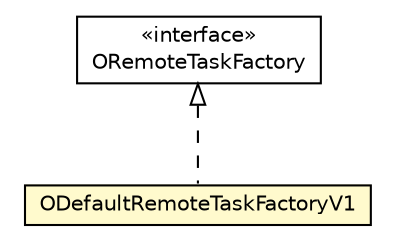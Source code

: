#!/usr/local/bin/dot
#
# Class diagram 
# Generated by UMLGraph version R5_6-24-gf6e263 (http://www.umlgraph.org/)
#

digraph G {
	edge [fontname="Helvetica",fontsize=10,labelfontname="Helvetica",labelfontsize=10];
	node [fontname="Helvetica",fontsize=10,shape=plaintext];
	nodesep=0.25;
	ranksep=0.5;
	// com.orientechnologies.orient.server.distributed.ORemoteTaskFactory
	c1442455 [label=<<table title="com.orientechnologies.orient.server.distributed.ORemoteTaskFactory" border="0" cellborder="1" cellspacing="0" cellpadding="2" port="p" href="../../ORemoteTaskFactory.html">
		<tr><td><table border="0" cellspacing="0" cellpadding="1">
<tr><td align="center" balign="center"> &#171;interface&#187; </td></tr>
<tr><td align="center" balign="center"> ORemoteTaskFactory </td></tr>
		</table></td></tr>
		</table>>, URL="../../ORemoteTaskFactory.html", fontname="Helvetica", fontcolor="black", fontsize=10.0];
	// com.orientechnologies.orient.server.distributed.impl.task.ODefaultRemoteTaskFactoryV1
	c1442744 [label=<<table title="com.orientechnologies.orient.server.distributed.impl.task.ODefaultRemoteTaskFactoryV1" border="0" cellborder="1" cellspacing="0" cellpadding="2" port="p" bgcolor="lemonChiffon" href="./ODefaultRemoteTaskFactoryV1.html">
		<tr><td><table border="0" cellspacing="0" cellpadding="1">
<tr><td align="center" balign="center"> ODefaultRemoteTaskFactoryV1 </td></tr>
		</table></td></tr>
		</table>>, URL="./ODefaultRemoteTaskFactoryV1.html", fontname="Helvetica", fontcolor="black", fontsize=10.0];
	//com.orientechnologies.orient.server.distributed.impl.task.ODefaultRemoteTaskFactoryV1 implements com.orientechnologies.orient.server.distributed.ORemoteTaskFactory
	c1442455:p -> c1442744:p [dir=back,arrowtail=empty,style=dashed];
}

